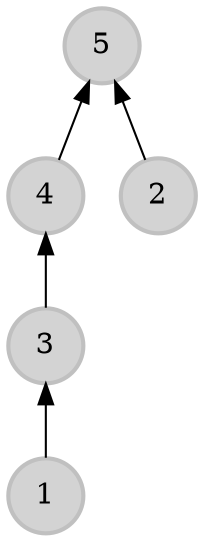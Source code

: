 digraph X {
	 rankdir=BT;
	 1 [label=1,penwidth=2,shape=circle,style=filled,fixedsize=true,color=gray,fontcolor=black,fillcolor=lightgray]
	 2 [label=2,penwidth=2,shape=circle,style=filled,fixedsize=true,color=gray,fontcolor=black,fillcolor=lightgray]
	 3 [label=3,penwidth=2,shape=circle,style=filled,fixedsize=true,color=gray,fontcolor=black,fillcolor=lightgray]
	 4 [label=4,penwidth=2,shape=circle,style=filled,fixedsize=true,color=gray,fontcolor=black,fillcolor=lightgray]
	 5 [label=5,penwidth=2,shape=circle,style=filled,fixedsize=true,color=gray,fontcolor=black,fillcolor=lightgray]
	 /* Arcs outgoing from 1 (key 1)*/ 
	 1 -> 3;

	 /* Arcs outgoing from 2 (key 2)*/ 
	 2 -> 5;

	 /* Arcs outgoing from 3 (key 3)*/ 
	 3 -> 4;

	 /* Arcs outgoing from 4 (key 4)*/ 
	 4 -> 5;

	 /* Arcs outgoing from 5 (key 5)*/ 

}
